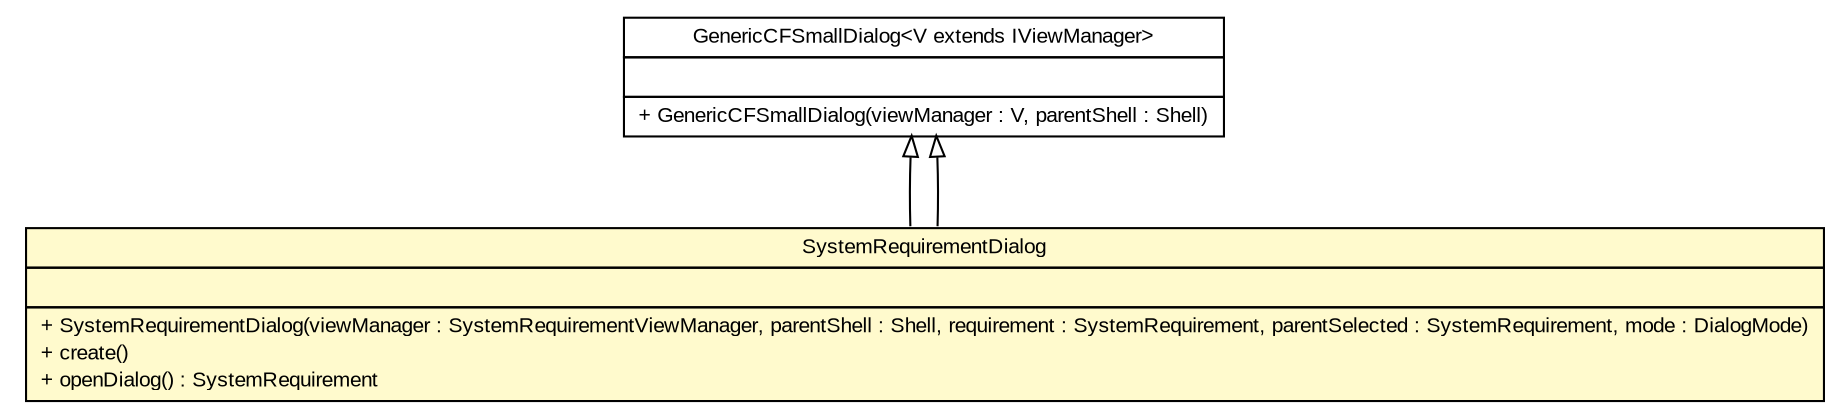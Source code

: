 #!/usr/local/bin/dot
#
# Class diagram 
# Generated by UMLGraph version R5_6-24-gf6e263 (http://www.umlgraph.org/)
#

digraph G {
	edge [fontname="arial",fontsize=10,labelfontname="arial",labelfontsize=10];
	node [fontname="arial",fontsize=10,shape=plaintext];
	nodesep=0.25;
	ranksep=0.5;
	// gov.sandia.cf.parts.dialogs.GenericCFSmallDialog<V extends gov.sandia.cf.parts.ui.IViewManager>
	c392962 [label=<<table title="gov.sandia.cf.parts.dialogs.GenericCFSmallDialog" border="0" cellborder="1" cellspacing="0" cellpadding="2" port="p" href="../../dialogs/GenericCFSmallDialog.html">
		<tr><td><table border="0" cellspacing="0" cellpadding="1">
<tr><td align="center" balign="center"> GenericCFSmallDialog&lt;V extends IViewManager&gt; </td></tr>
		</table></td></tr>
		<tr><td><table border="0" cellspacing="0" cellpadding="1">
<tr><td align="left" balign="left">  </td></tr>
		</table></td></tr>
		<tr><td><table border="0" cellspacing="0" cellpadding="1">
<tr><td align="left" balign="left"> + GenericCFSmallDialog(viewManager : V, parentShell : Shell) </td></tr>
		</table></td></tr>
		</table>>, URL="../../dialogs/GenericCFSmallDialog.html", fontname="arial", fontcolor="black", fontsize=10.0];
	// gov.sandia.cf.parts.ui.requirement.SystemRequirementDialog
	c393105 [label=<<table title="gov.sandia.cf.parts.ui.requirement.SystemRequirementDialog" border="0" cellborder="1" cellspacing="0" cellpadding="2" port="p" bgcolor="lemonChiffon" href="./SystemRequirementDialog.html">
		<tr><td><table border="0" cellspacing="0" cellpadding="1">
<tr><td align="center" balign="center"> SystemRequirementDialog </td></tr>
		</table></td></tr>
		<tr><td><table border="0" cellspacing="0" cellpadding="1">
<tr><td align="left" balign="left">  </td></tr>
		</table></td></tr>
		<tr><td><table border="0" cellspacing="0" cellpadding="1">
<tr><td align="left" balign="left"> + SystemRequirementDialog(viewManager : SystemRequirementViewManager, parentShell : Shell, requirement : SystemRequirement, parentSelected : SystemRequirement, mode : DialogMode) </td></tr>
<tr><td align="left" balign="left"> + create() </td></tr>
<tr><td align="left" balign="left"> + openDialog() : SystemRequirement </td></tr>
		</table></td></tr>
		</table>>, URL="./SystemRequirementDialog.html", fontname="arial", fontcolor="black", fontsize=10.0];
	//gov.sandia.cf.parts.ui.requirement.SystemRequirementDialog extends gov.sandia.cf.parts.dialogs.GenericCFSmallDialog<gov.sandia.cf.parts.ui.requirement.SystemRequirementViewManager>
	c392962:p -> c393105:p [dir=back,arrowtail=empty];
	//gov.sandia.cf.parts.ui.requirement.SystemRequirementDialog extends gov.sandia.cf.parts.dialogs.GenericCFSmallDialog<gov.sandia.cf.parts.ui.requirement.SystemRequirementViewManager>
	c392962:p -> c393105:p [dir=back,arrowtail=empty];
}

